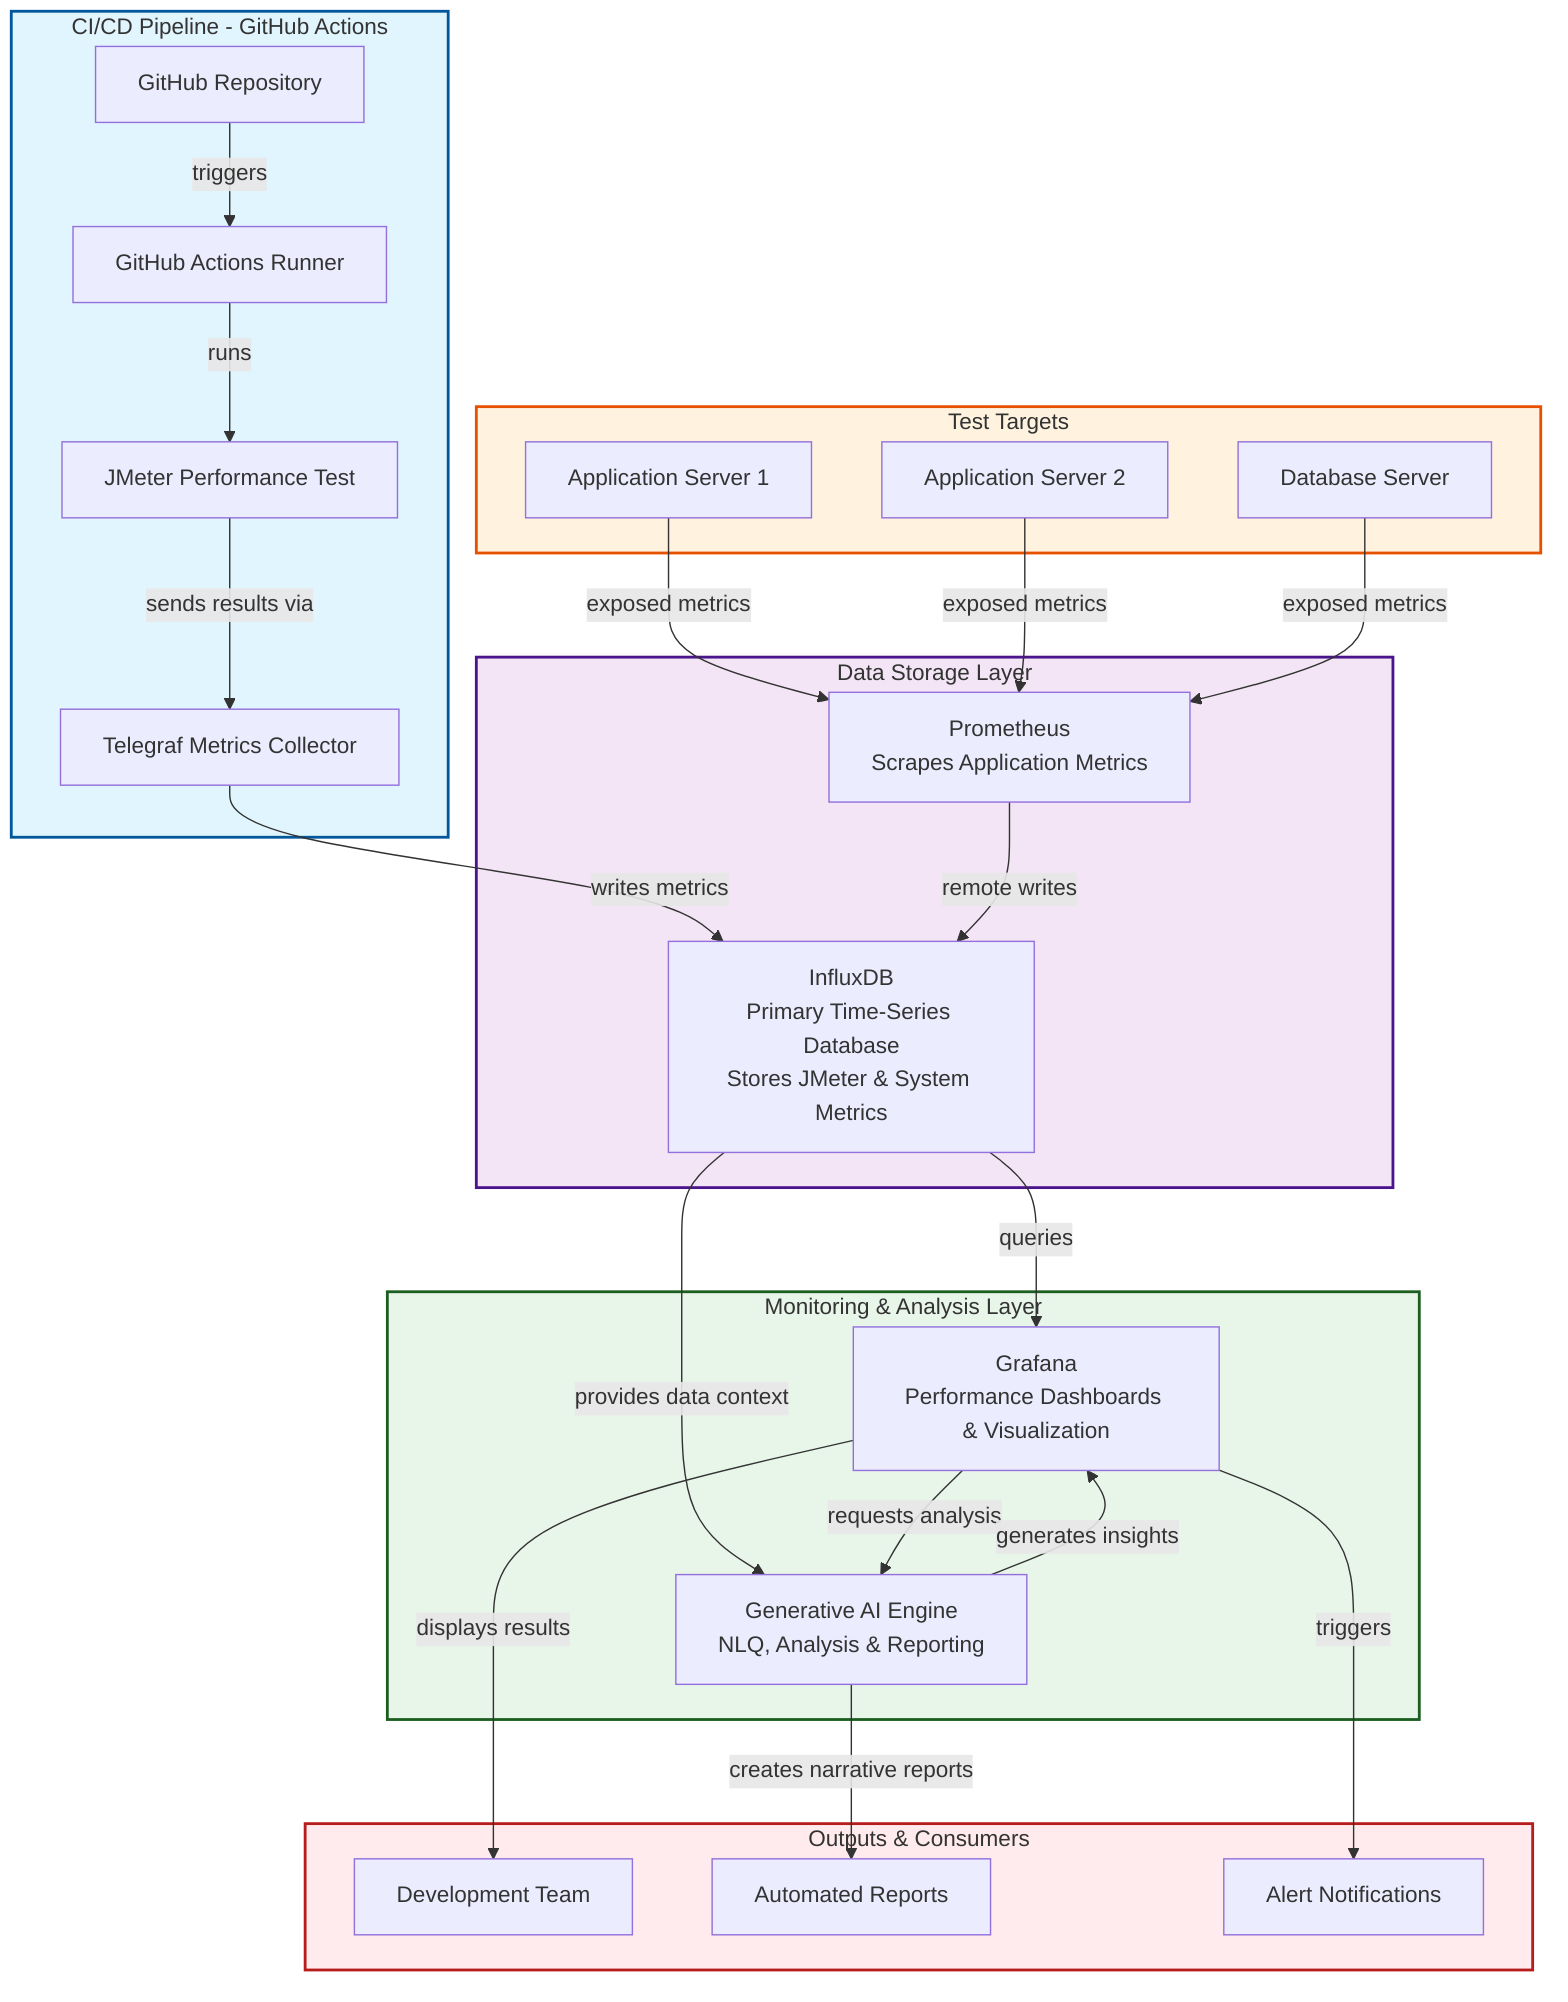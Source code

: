 flowchart TD
    subgraph CICD [CI/CD Pipeline - GitHub Actions]
        direction TB
        GH[GitHub Repository]
        GA[GitHub Actions Runner]
        JM[JMeter Performance Test]
        T[Telegraf Metrics Collector]
    end

    subgraph DataStorage [Data Storage Layer]
        I[InfluxDB<br>Primary Time-Series Database<br>Stores JMeter & System Metrics]
        P[Prometheus<br>Scrapes Application Metrics]
    end

    subgraph Monitoring [Monitoring & Analysis Layer]
        G[Grafana<br>Performance Dashboards & Visualization]
        GenAI[Generative AI Engine<br>NLQ, Analysis & Reporting]
    end

    subgraph Targets [Test Targets]
        A1[Application Server 1]
        A2[Application Server 2]
        DB[Database Server]
    end

    subgraph Outputs [Outputs & Consumers]
        U[Development Team]
        R[Automated Reports]
        Alert[Alert Notifications]
    end

    %% Data flow
    GH -- triggers --> GA
    GA -- runs --> JM
    JM -- sends results via --> T
    T -- writes metrics --> I
    
    A1 -- exposed metrics --> P
    A2 -- exposed metrics --> P
    DB -- exposed metrics --> P
    
    P -- remote writes --> I
    
    I -- queries --> G
    I -- provides data context --> GenAI
    G -- requests analysis --> GenAI
    
    GenAI -- generates insights --> G
    GenAI -- creates narrative reports --> R
    
    G -- displays results --> U
    G -- triggers --> Alert

    style CICD fill:#e1f5fe,stroke:#01579b,stroke-width:2px
    style DataStorage fill:#f3e5f5,stroke:#4a148c,stroke-width:2px
    style Monitoring fill:#e8f5e9,stroke:#1b5e20,stroke-width:2px
    style Targets fill:#fff3e0,stroke:#e65100,stroke-width:2px
    style Outputs fill:#ffebee,stroke:#b71c1c,stroke-width:2px